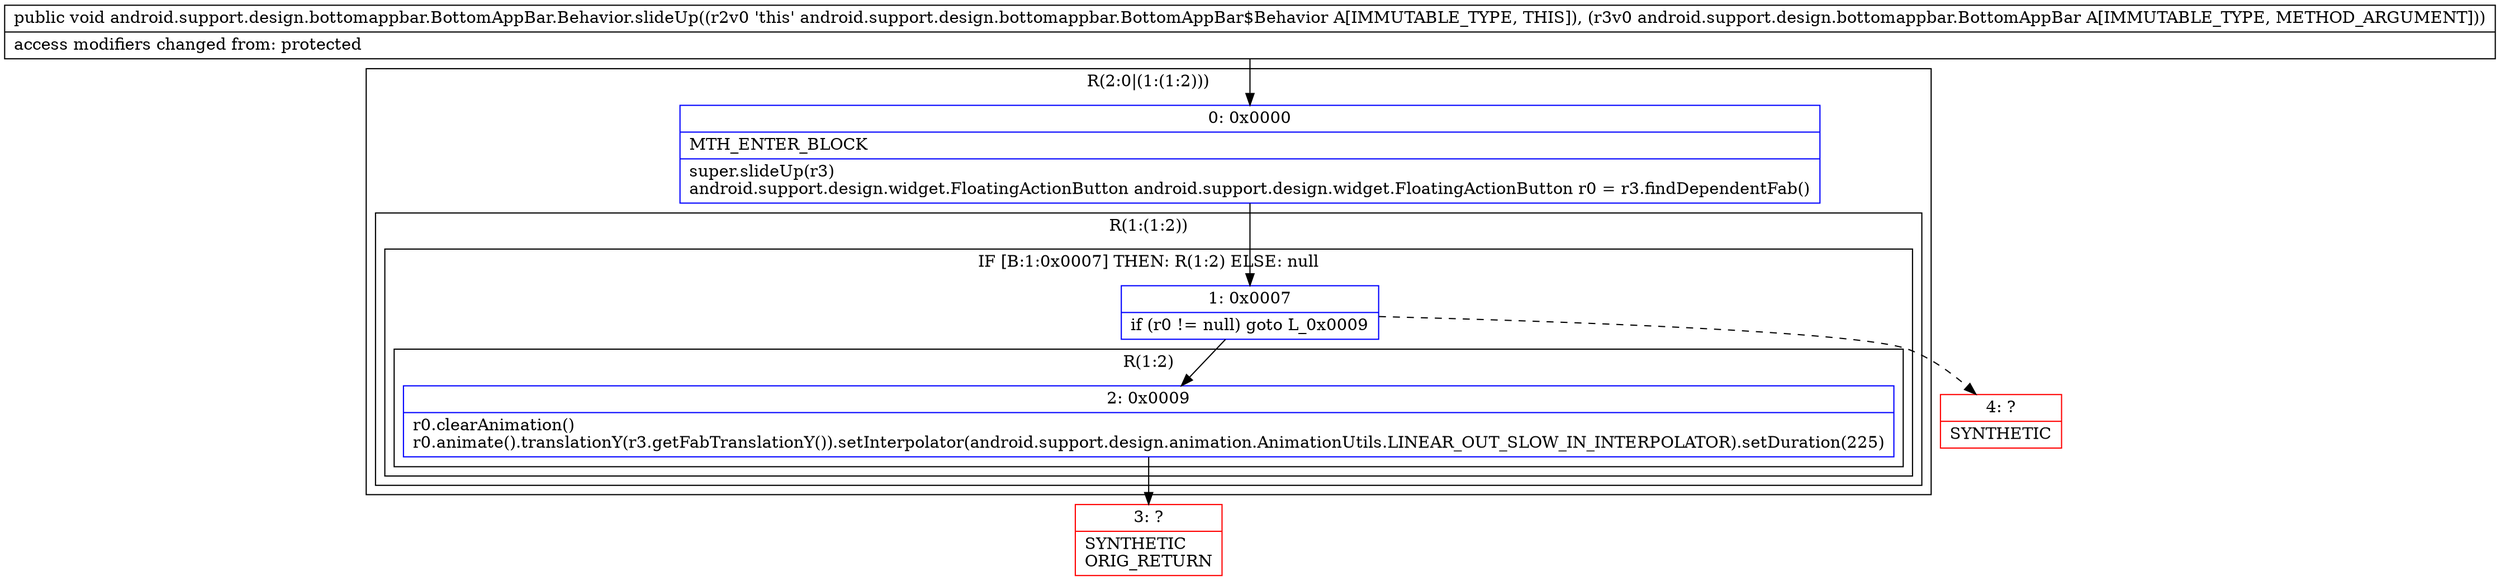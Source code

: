 digraph "CFG forandroid.support.design.bottomappbar.BottomAppBar.Behavior.slideUp(Landroid\/support\/design\/bottomappbar\/BottomAppBar;)V" {
subgraph cluster_Region_1274404244 {
label = "R(2:0|(1:(1:2)))";
node [shape=record,color=blue];
Node_0 [shape=record,label="{0\:\ 0x0000|MTH_ENTER_BLOCK\l|super.slideUp(r3)\landroid.support.design.widget.FloatingActionButton android.support.design.widget.FloatingActionButton r0 = r3.findDependentFab()\l}"];
subgraph cluster_Region_2084731127 {
label = "R(1:(1:2))";
node [shape=record,color=blue];
subgraph cluster_IfRegion_1087431794 {
label = "IF [B:1:0x0007] THEN: R(1:2) ELSE: null";
node [shape=record,color=blue];
Node_1 [shape=record,label="{1\:\ 0x0007|if (r0 != null) goto L_0x0009\l}"];
subgraph cluster_Region_1293328412 {
label = "R(1:2)";
node [shape=record,color=blue];
Node_2 [shape=record,label="{2\:\ 0x0009|r0.clearAnimation()\lr0.animate().translationY(r3.getFabTranslationY()).setInterpolator(android.support.design.animation.AnimationUtils.LINEAR_OUT_SLOW_IN_INTERPOLATOR).setDuration(225)\l}"];
}
}
}
}
Node_3 [shape=record,color=red,label="{3\:\ ?|SYNTHETIC\lORIG_RETURN\l}"];
Node_4 [shape=record,color=red,label="{4\:\ ?|SYNTHETIC\l}"];
MethodNode[shape=record,label="{public void android.support.design.bottomappbar.BottomAppBar.Behavior.slideUp((r2v0 'this' android.support.design.bottomappbar.BottomAppBar$Behavior A[IMMUTABLE_TYPE, THIS]), (r3v0 android.support.design.bottomappbar.BottomAppBar A[IMMUTABLE_TYPE, METHOD_ARGUMENT]))  | access modifiers changed from: protected\l}"];
MethodNode -> Node_0;
Node_0 -> Node_1;
Node_1 -> Node_2;
Node_1 -> Node_4[style=dashed];
Node_2 -> Node_3;
}

